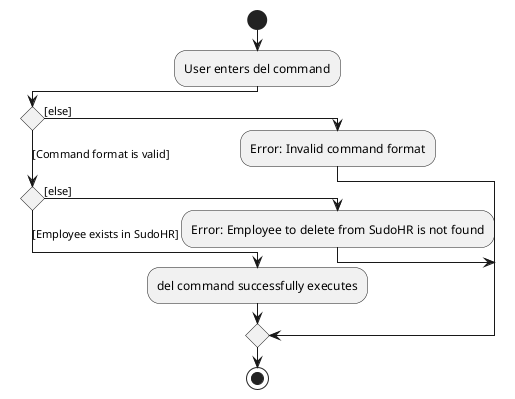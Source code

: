 @startuml
!pragma useVerticalIf on
start
:User enters del command;
if () then ([else])
  :Error: Invalid command format;

([Command format is valid])elseif () then ([else])
  :Error: Employee to delete from SudoHR is not found;

else ([Employee exists in SudoHR])
  :del command successfully executes;

endif
stop

@enduml
